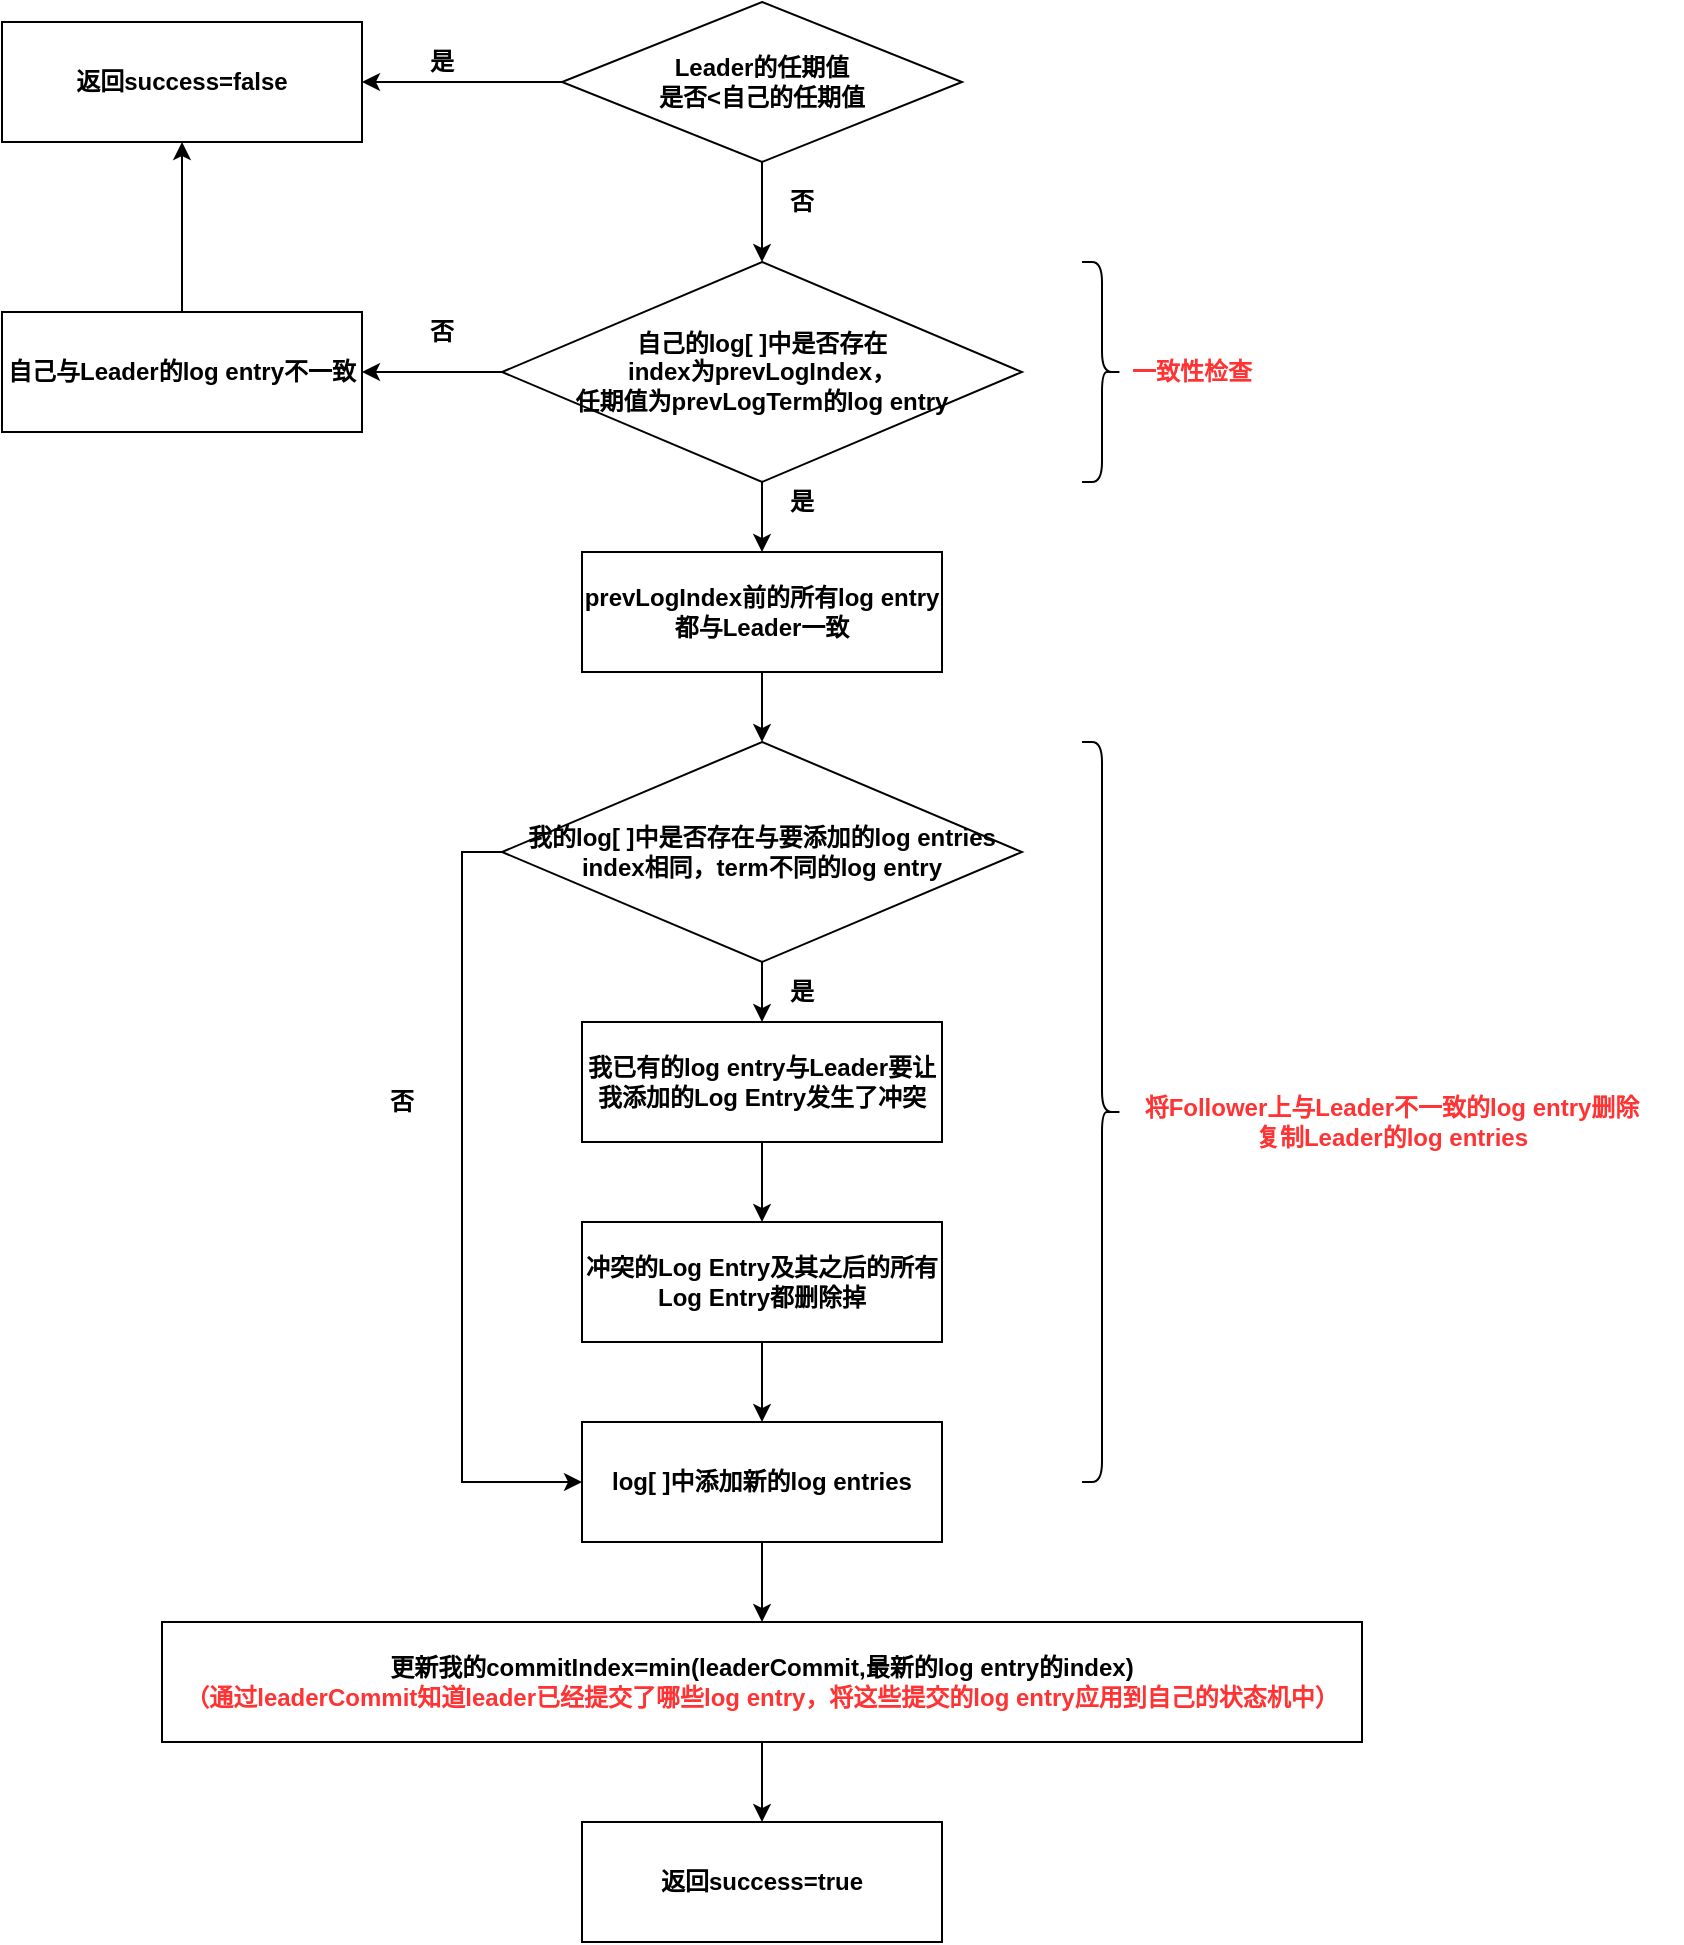 <mxfile version="15.2.7" type="device"><diagram id="exdaG1bIDJgmyOpQzS_G" name="第 1 页"><mxGraphModel dx="1024" dy="1761" grid="1" gridSize="10" guides="1" tooltips="1" connect="1" arrows="1" fold="1" page="1" pageScale="1" pageWidth="827" pageHeight="1169" math="0" shadow="0"><root><mxCell id="0"/><mxCell id="1" parent="0"/><mxCell id="Eo3Y37NbqsDiTqecl_-K-3" style="edgeStyle=orthogonalEdgeStyle;rounded=0;orthogonalLoop=1;jettySize=auto;html=1;exitX=0.5;exitY=1;exitDx=0;exitDy=0;entryX=0.5;entryY=0;entryDx=0;entryDy=0;" parent="1" source="Eo3Y37NbqsDiTqecl_-K-1" target="Eo3Y37NbqsDiTqecl_-K-2" edge="1"><mxGeometry relative="1" as="geometry"/></mxCell><mxCell id="j4arB7esZI4teq7KAILw-1" style="edgeStyle=orthogonalEdgeStyle;rounded=0;orthogonalLoop=1;jettySize=auto;html=1;exitX=0;exitY=0.5;exitDx=0;exitDy=0;entryX=1;entryY=0.5;entryDx=0;entryDy=0;" parent="1" source="Eo3Y37NbqsDiTqecl_-K-1" target="Eo3Y37NbqsDiTqecl_-K-26" edge="1"><mxGeometry relative="1" as="geometry"/></mxCell><mxCell id="Eo3Y37NbqsDiTqecl_-K-1" value="&lt;b&gt;Leader的任期值&lt;br&gt;是否&amp;lt;自己的任期值&lt;/b&gt;" style="rhombus;whiteSpace=wrap;html=1;" parent="1" vertex="1"><mxGeometry x="370" y="-10" width="200" height="80" as="geometry"/></mxCell><mxCell id="Eo3Y37NbqsDiTqecl_-K-6" style="edgeStyle=orthogonalEdgeStyle;rounded=0;orthogonalLoop=1;jettySize=auto;html=1;exitX=0;exitY=0.5;exitDx=0;exitDy=0;entryX=1;entryY=0.5;entryDx=0;entryDy=0;" parent="1" source="Eo3Y37NbqsDiTqecl_-K-2" target="Eo3Y37NbqsDiTqecl_-K-5" edge="1"><mxGeometry relative="1" as="geometry"/></mxCell><mxCell id="Eo3Y37NbqsDiTqecl_-K-13" style="edgeStyle=orthogonalEdgeStyle;rounded=0;orthogonalLoop=1;jettySize=auto;html=1;exitX=0.5;exitY=1;exitDx=0;exitDy=0;entryX=0.5;entryY=0;entryDx=0;entryDy=0;" parent="1" source="Eo3Y37NbqsDiTqecl_-K-2" target="Eo3Y37NbqsDiTqecl_-K-8" edge="1"><mxGeometry relative="1" as="geometry"/></mxCell><mxCell id="Eo3Y37NbqsDiTqecl_-K-2" value="&lt;b&gt;自己的log[ ]中是否存在&lt;br&gt;index为prevLogIndex，&lt;br&gt;任期值为prevLogTerm的log entry&lt;/b&gt;" style="rhombus;whiteSpace=wrap;html=1;" parent="1" vertex="1"><mxGeometry x="340" y="120" width="260" height="110" as="geometry"/></mxCell><mxCell id="Eo3Y37NbqsDiTqecl_-K-4" value="&lt;b&gt;否&lt;/b&gt;" style="text;html=1;strokeColor=none;fillColor=none;align=center;verticalAlign=middle;whiteSpace=wrap;rounded=0;" parent="1" vertex="1"><mxGeometry x="470" y="80" width="40" height="20" as="geometry"/></mxCell><mxCell id="Eo3Y37NbqsDiTqecl_-K-27" style="edgeStyle=orthogonalEdgeStyle;rounded=0;orthogonalLoop=1;jettySize=auto;html=1;exitX=0.5;exitY=0;exitDx=0;exitDy=0;entryX=0.5;entryY=1;entryDx=0;entryDy=0;" parent="1" source="Eo3Y37NbqsDiTqecl_-K-5" target="Eo3Y37NbqsDiTqecl_-K-26" edge="1"><mxGeometry relative="1" as="geometry"/></mxCell><mxCell id="Eo3Y37NbqsDiTqecl_-K-5" value="&lt;b&gt;自己与Leader的log entry不一致&lt;br&gt;&lt;/b&gt;" style="rounded=0;whiteSpace=wrap;html=1;" parent="1" vertex="1"><mxGeometry x="90" y="145" width="180" height="60" as="geometry"/></mxCell><mxCell id="Eo3Y37NbqsDiTqecl_-K-7" value="&lt;b&gt;否&lt;/b&gt;" style="text;html=1;strokeColor=none;fillColor=none;align=center;verticalAlign=middle;whiteSpace=wrap;rounded=0;" parent="1" vertex="1"><mxGeometry x="290" y="145" width="40" height="20" as="geometry"/></mxCell><mxCell id="Eo3Y37NbqsDiTqecl_-K-15" style="edgeStyle=orthogonalEdgeStyle;rounded=0;orthogonalLoop=1;jettySize=auto;html=1;exitX=0.5;exitY=1;exitDx=0;exitDy=0;entryX=0.5;entryY=0;entryDx=0;entryDy=0;" parent="1" source="Eo3Y37NbqsDiTqecl_-K-8" target="Eo3Y37NbqsDiTqecl_-K-9" edge="1"><mxGeometry relative="1" as="geometry"/></mxCell><mxCell id="Eo3Y37NbqsDiTqecl_-K-8" value="&lt;b&gt;prevLogIndex前的所有log entry都与Leader一致&lt;br&gt;&lt;/b&gt;" style="rounded=0;whiteSpace=wrap;html=1;" parent="1" vertex="1"><mxGeometry x="380" y="265" width="180" height="60" as="geometry"/></mxCell><mxCell id="Eo3Y37NbqsDiTqecl_-K-16" style="edgeStyle=orthogonalEdgeStyle;rounded=0;orthogonalLoop=1;jettySize=auto;html=1;exitX=0.5;exitY=1;exitDx=0;exitDy=0;entryX=0.5;entryY=0;entryDx=0;entryDy=0;" parent="1" source="Eo3Y37NbqsDiTqecl_-K-9" target="Eo3Y37NbqsDiTqecl_-K-10" edge="1"><mxGeometry relative="1" as="geometry"/></mxCell><mxCell id="Eo3Y37NbqsDiTqecl_-K-20" style="edgeStyle=orthogonalEdgeStyle;rounded=0;orthogonalLoop=1;jettySize=auto;html=1;exitX=0;exitY=0.5;exitDx=0;exitDy=0;entryX=0;entryY=0.5;entryDx=0;entryDy=0;" parent="1" source="Eo3Y37NbqsDiTqecl_-K-9" target="Eo3Y37NbqsDiTqecl_-K-12" edge="1"><mxGeometry relative="1" as="geometry"/></mxCell><mxCell id="Eo3Y37NbqsDiTqecl_-K-9" value="&lt;b&gt;我的log[ ]中是否存在与要添加的log entries&lt;br&gt;index相同，term不同的log entry&lt;/b&gt;" style="rhombus;whiteSpace=wrap;html=1;" parent="1" vertex="1"><mxGeometry x="340" y="360" width="260" height="110" as="geometry"/></mxCell><mxCell id="Eo3Y37NbqsDiTqecl_-K-18" style="edgeStyle=orthogonalEdgeStyle;rounded=0;orthogonalLoop=1;jettySize=auto;html=1;exitX=0.5;exitY=1;exitDx=0;exitDy=0;entryX=0.5;entryY=0;entryDx=0;entryDy=0;" parent="1" source="Eo3Y37NbqsDiTqecl_-K-10" target="Eo3Y37NbqsDiTqecl_-K-11" edge="1"><mxGeometry relative="1" as="geometry"/></mxCell><mxCell id="Eo3Y37NbqsDiTqecl_-K-10" value="&lt;b&gt;我已有的log entry与Leader要让我添加的Log Entry发生了冲突&lt;br&gt;&lt;/b&gt;" style="rounded=0;whiteSpace=wrap;html=1;" parent="1" vertex="1"><mxGeometry x="380" y="500" width="180" height="60" as="geometry"/></mxCell><mxCell id="Eo3Y37NbqsDiTqecl_-K-19" style="edgeStyle=orthogonalEdgeStyle;rounded=0;orthogonalLoop=1;jettySize=auto;html=1;exitX=0.5;exitY=1;exitDx=0;exitDy=0;" parent="1" source="Eo3Y37NbqsDiTqecl_-K-11" target="Eo3Y37NbqsDiTqecl_-K-12" edge="1"><mxGeometry relative="1" as="geometry"/></mxCell><mxCell id="Eo3Y37NbqsDiTqecl_-K-11" value="&lt;b&gt;冲突的Log Entry及其之后的所有Log Entry都删除掉&lt;br&gt;&lt;/b&gt;" style="rounded=0;whiteSpace=wrap;html=1;" parent="1" vertex="1"><mxGeometry x="380" y="600" width="180" height="60" as="geometry"/></mxCell><mxCell id="Eo3Y37NbqsDiTqecl_-K-23" style="edgeStyle=orthogonalEdgeStyle;rounded=0;orthogonalLoop=1;jettySize=auto;html=1;exitX=0.5;exitY=1;exitDx=0;exitDy=0;" parent="1" source="Eo3Y37NbqsDiTqecl_-K-12" target="Eo3Y37NbqsDiTqecl_-K-22" edge="1"><mxGeometry relative="1" as="geometry"/></mxCell><mxCell id="Eo3Y37NbqsDiTqecl_-K-12" value="&lt;b&gt;log[ ]中添加新的log entries&lt;br&gt;&lt;/b&gt;" style="rounded=0;whiteSpace=wrap;html=1;" parent="1" vertex="1"><mxGeometry x="380" y="700" width="180" height="60" as="geometry"/></mxCell><mxCell id="Eo3Y37NbqsDiTqecl_-K-14" value="&lt;b&gt;是&lt;/b&gt;" style="text;html=1;strokeColor=none;fillColor=none;align=center;verticalAlign=middle;whiteSpace=wrap;rounded=0;" parent="1" vertex="1"><mxGeometry x="470" y="230" width="40" height="20" as="geometry"/></mxCell><mxCell id="Eo3Y37NbqsDiTqecl_-K-17" value="&lt;b&gt;是&lt;/b&gt;" style="text;html=1;strokeColor=none;fillColor=none;align=center;verticalAlign=middle;whiteSpace=wrap;rounded=0;" parent="1" vertex="1"><mxGeometry x="470" y="475" width="40" height="20" as="geometry"/></mxCell><mxCell id="Eo3Y37NbqsDiTqecl_-K-21" value="&lt;b&gt;否&lt;/b&gt;" style="text;html=1;strokeColor=none;fillColor=none;align=center;verticalAlign=middle;whiteSpace=wrap;rounded=0;" parent="1" vertex="1"><mxGeometry x="270" y="530" width="40" height="20" as="geometry"/></mxCell><mxCell id="Eo3Y37NbqsDiTqecl_-K-29" style="edgeStyle=orthogonalEdgeStyle;rounded=0;orthogonalLoop=1;jettySize=auto;html=1;exitX=0.5;exitY=1;exitDx=0;exitDy=0;entryX=0.5;entryY=0;entryDx=0;entryDy=0;" parent="1" source="Eo3Y37NbqsDiTqecl_-K-22" target="Eo3Y37NbqsDiTqecl_-K-28" edge="1"><mxGeometry relative="1" as="geometry"/></mxCell><mxCell id="Eo3Y37NbqsDiTqecl_-K-22" value="&lt;b&gt;更新我的commitIndex=min(leaderCommit,最新的log entry的index)&lt;br&gt;&lt;font color=&quot;#ff3333&quot;&gt;（通过leaderCommit知道leader已经提交了哪些log entry，将这些提交的log entry应用到自己的状态机中）&lt;/font&gt;&lt;br&gt;&lt;/b&gt;" style="rounded=0;whiteSpace=wrap;html=1;" parent="1" vertex="1"><mxGeometry x="170" y="800" width="600" height="60" as="geometry"/></mxCell><mxCell id="Eo3Y37NbqsDiTqecl_-K-24" value="" style="shape=curlyBracket;whiteSpace=wrap;html=1;rounded=1;flipH=1;" parent="1" vertex="1"><mxGeometry x="630" y="120" width="20" height="110" as="geometry"/></mxCell><mxCell id="Eo3Y37NbqsDiTqecl_-K-25" value="&lt;b&gt;&lt;font color=&quot;#ff3333&quot;&gt;一致性检查&lt;br&gt;&lt;/font&gt;&lt;/b&gt;" style="text;html=1;strokeColor=none;fillColor=none;align=center;verticalAlign=middle;whiteSpace=wrap;rounded=0;" parent="1" vertex="1"><mxGeometry x="560" y="172.5" width="250" height="5" as="geometry"/></mxCell><mxCell id="Eo3Y37NbqsDiTqecl_-K-26" value="&lt;b&gt;返回success=false&lt;br&gt;&lt;/b&gt;" style="rounded=0;whiteSpace=wrap;html=1;" parent="1" vertex="1"><mxGeometry x="90" width="180" height="60" as="geometry"/></mxCell><mxCell id="Eo3Y37NbqsDiTqecl_-K-28" value="&lt;b&gt;返回success=true&lt;br&gt;&lt;/b&gt;" style="rounded=0;whiteSpace=wrap;html=1;" parent="1" vertex="1"><mxGeometry x="380" y="900" width="180" height="60" as="geometry"/></mxCell><mxCell id="j4arB7esZI4teq7KAILw-2" value="&lt;b&gt;是&lt;/b&gt;" style="text;html=1;strokeColor=none;fillColor=none;align=center;verticalAlign=middle;whiteSpace=wrap;rounded=0;" parent="1" vertex="1"><mxGeometry x="290" y="10" width="40" height="20" as="geometry"/></mxCell><mxCell id="a69AqG3r2roMnM3c2Wdy-1" value="" style="shape=curlyBracket;whiteSpace=wrap;html=1;rounded=1;flipH=1;" parent="1" vertex="1"><mxGeometry x="630" y="360" width="20" height="370" as="geometry"/></mxCell><mxCell id="a69AqG3r2roMnM3c2Wdy-2" value="&lt;b&gt;&lt;font color=&quot;#ff3333&quot;&gt;将Follower上与Leader不一致的log entry删除&lt;br&gt;复制Leader的log entries&lt;br&gt;&lt;/font&gt;&lt;/b&gt;" style="text;html=1;strokeColor=none;fillColor=none;align=center;verticalAlign=middle;whiteSpace=wrap;rounded=0;" parent="1" vertex="1"><mxGeometry x="640" y="550" width="290" as="geometry"/></mxCell></root></mxGraphModel></diagram></mxfile>